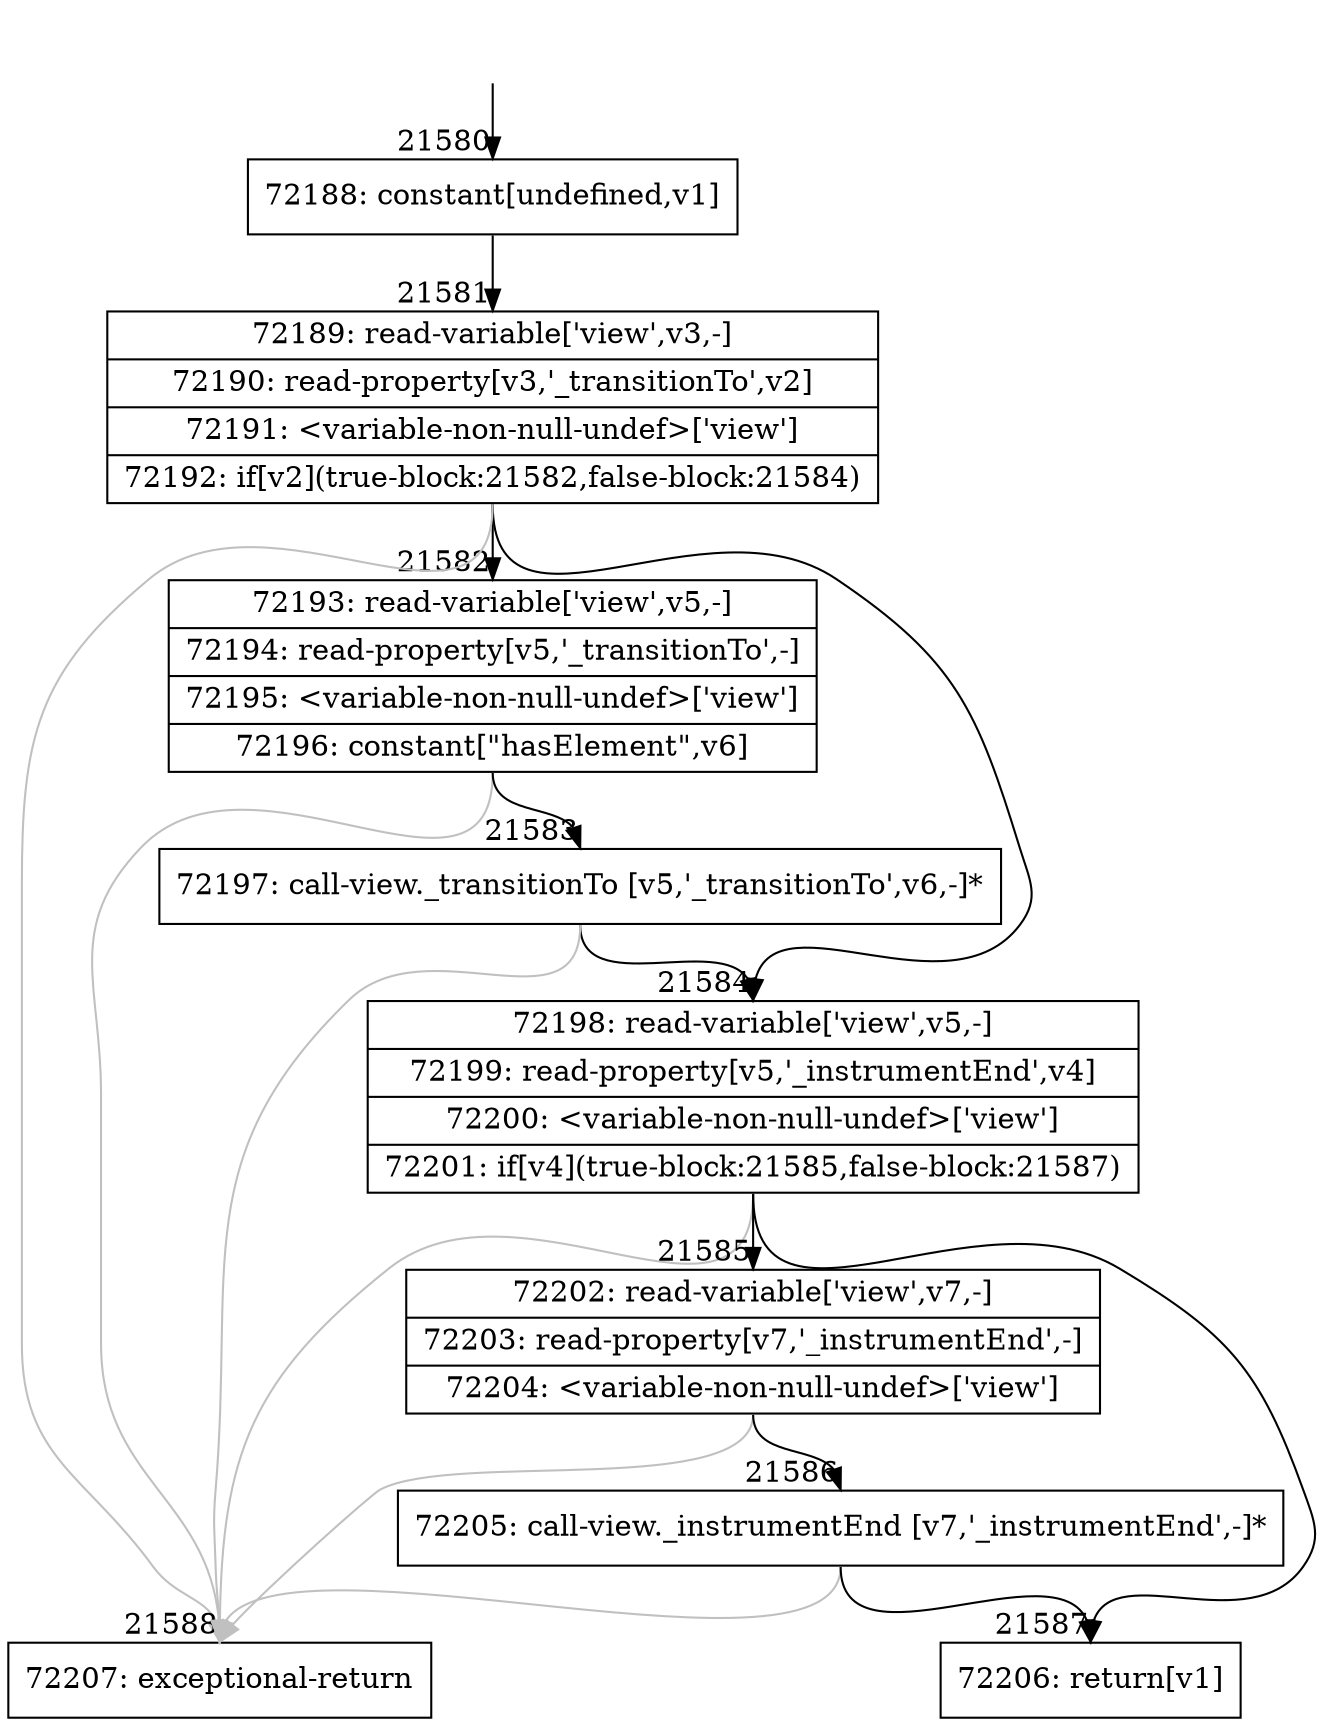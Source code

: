 digraph {
rankdir="TD"
BB_entry1885[shape=none,label=""];
BB_entry1885 -> BB21580 [tailport=s, headport=n, headlabel="    21580"]
BB21580 [shape=record label="{72188: constant[undefined,v1]}" ] 
BB21580 -> BB21581 [tailport=s, headport=n, headlabel="      21581"]
BB21581 [shape=record label="{72189: read-variable['view',v3,-]|72190: read-property[v3,'_transitionTo',v2]|72191: \<variable-non-null-undef\>['view']|72192: if[v2](true-block:21582,false-block:21584)}" ] 
BB21581 -> BB21582 [tailport=s, headport=n, headlabel="      21582"]
BB21581 -> BB21584 [tailport=s, headport=n, headlabel="      21584"]
BB21581 -> BB21588 [tailport=s, headport=n, color=gray, headlabel="      21588"]
BB21582 [shape=record label="{72193: read-variable['view',v5,-]|72194: read-property[v5,'_transitionTo',-]|72195: \<variable-non-null-undef\>['view']|72196: constant[\"hasElement\",v6]}" ] 
BB21582 -> BB21583 [tailport=s, headport=n, headlabel="      21583"]
BB21582 -> BB21588 [tailport=s, headport=n, color=gray]
BB21583 [shape=record label="{72197: call-view._transitionTo [v5,'_transitionTo',v6,-]*}" ] 
BB21583 -> BB21584 [tailport=s, headport=n]
BB21583 -> BB21588 [tailport=s, headport=n, color=gray]
BB21584 [shape=record label="{72198: read-variable['view',v5,-]|72199: read-property[v5,'_instrumentEnd',v4]|72200: \<variable-non-null-undef\>['view']|72201: if[v4](true-block:21585,false-block:21587)}" ] 
BB21584 -> BB21585 [tailport=s, headport=n, headlabel="      21585"]
BB21584 -> BB21587 [tailport=s, headport=n, headlabel="      21587"]
BB21584 -> BB21588 [tailport=s, headport=n, color=gray]
BB21585 [shape=record label="{72202: read-variable['view',v7,-]|72203: read-property[v7,'_instrumentEnd',-]|72204: \<variable-non-null-undef\>['view']}" ] 
BB21585 -> BB21586 [tailport=s, headport=n, headlabel="      21586"]
BB21585 -> BB21588 [tailport=s, headport=n, color=gray]
BB21586 [shape=record label="{72205: call-view._instrumentEnd [v7,'_instrumentEnd',-]*}" ] 
BB21586 -> BB21587 [tailport=s, headport=n]
BB21586 -> BB21588 [tailport=s, headport=n, color=gray]
BB21587 [shape=record label="{72206: return[v1]}" ] 
BB21588 [shape=record label="{72207: exceptional-return}" ] 
//#$~ 40413
}
